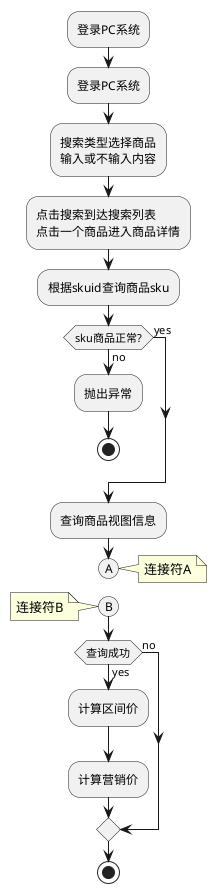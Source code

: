 '商品详情 流程图 A
@startuml
:登录PC系统;
:登录PC系统;
:搜索类型选择商品\n输入或不输入内容;
:点击搜索到达搜索列表\n点击一个商品进入商品详情;
:根据skuid查询商品sku;
if(sku商品正常?) then (no)
    :抛出异常;
    stop
else(yes)
endif
:查询商品视图信息;
(A)
note right:连接符A
detach
(B)
note left:连接符B
if(查询成功) then (yes)
    :计算区间价;
    :计算营销价;
else(no)
endif
stop
@enduml

'商品详情 流程图B
@startuml
(A)
note left:连接符A
if(商品存在) then (no)
    :抛出异常;
    stop
else(yes)
endif
:查询商品图片，SKU列表，商品属性;
if(多规格?) then (yes)
    :设置规格规格值以及关系;
else(no)
endif
:商品订货区间价;
(B)
note right:连接符B
@enduml

'商品详情 时序图
@startuml
autonumber
actor react
react -> controller     :发起商品详情请求
controller -> provider  :根据skuId查询商品sku\ngoodsInfoQueryProvider.getById
provider -> service     :根据skuId查询商品sku\ngoodsInfoService.findOne
service -> repository   :根据skuId查询商品sku\ngoodsInfoRepository.findOne
database db
repository -> db        :查询数据
db  --> repository      :返回查询结果
repository --> service  :返回查询结果
service --> provider    :返回查询结果
provider --> controller :返回查询结果
controller -> provider  :查询商品视图\ngoodsQueryProvider.getViewById
provider -> service     :查询商品视图\ngoodsService.findInfoById
service -> repository   :查询商品所需数据
note over service,repository
    依次调用
    查询商品
    goodsRepository.findOne
    查询商品图片
    goodsImageRepository.findByGoodsId
    查询sku列表
    goodsInfoRepository.findAll
    查询商品属性
    goodsPropDetailRelRepository.queryByGoodsId
    查询商品规格
    goodsSpecRepository.findByGoodsId
    goodsSpecDetailRepository.findByGoodsId
    goodsInfoSpecDetailRelRepository.findByGoodsId
    查询订货区间
    goodsIntervalPriceRepository.findByGoodsId
    goodsLevelPriceRepository.findByGoodsId
    goodsCustomerPriceRepository.findByGoodsId
end note
repository -> db        :查询数据
db  --> repository      :返回查询结果
repository --> service  :返回查询结果
service --> provider    :返回查询结果
provider --> controller :返回查询结果
controller -> controller:计算区间价、营销价
controller --> react    :返回封装结果
@enduml

'商品详情 类图
@startuml
class GoodsBaseController{
    -GoodsInfoQueryProvider goodsInfoQueryProvider
    -GoodsQueryProvider goodsQueryProvider
    -MarketingPluginProvider marketingPluginProvider
    -GoodsIntervalPriceService goodsIntervalPriceService
    +BaseResponse<GoodsViewByIdResponse> detail(String skuId)
}

GoodsBaseController *-- GoodsInfoQueryProvider
GoodsBaseController *-- GoodsQueryProvider
MarketingPluginProvider --* GoodsBaseController
GoodsBaseController *- GoodsIntervalPriceService

interface GoodsInfoQueryProvider{
    +BaseResponse<GoodsInfoByIdResponse> getById(GoodsInfoByIdRequest request)
}
interface GoodsQueryProvider{
    +BaseResponse<GoodsViewByIdResponse> getViewById(GoodsViewByIdRequest goodsByIdRequest)
}
interface MarketingPluginProvider{
    +BaseResponse<GoodsInfoListByGoodsInfoResponse> goodsListFilter(MarketingPluginGoodsListFilterRequest request)
}
class GoodsIntervalPriceService{
    -GoodsIntervalPriceProvider goodsIntervalPriceProvider
    +GoodsIntervalPriceByCustomerIdResponse getGoodsIntervalPriceVOList(List<GoodsInfoVO> goodsInfoVOList, String customerId)
}


class GoodsInfoQueryController implements GoodsInfoQueryProvider {
    -GoodsInfoService goodsInfoService
    +BaseResponse<GoodsInfoByIdResponse> getById(GoodsInfoByIdRequest request)
}
GoodsInfoQueryController *-- GoodsInfoService
class GoodsInfoService{
    -GoodsInfoRepository goodsInfoRepository
    +GoodsInfo findOne(String skuId)
}
GoodsInfoService *- GoodsInfoRepository
interface GoodsInfoRepository{
    +T findOne(ID id)
    +List<T> findAll(Specification<T> spec)
}

class GoodsQueryController implements GoodsQueryProvider {
    -GoodsService goodsService
    +BaseResponse<GoodsViewByIdResponse> getViewById(@RequestBody @Valid GoodsViewByIdRequest goodsByIdRequest)
}
GoodsQueryController *-- GoodsService
class GoodsService{
    -GoodsRepository goodsRepository
    -GoodsImageRepository goodsImageRepository
    -GoodsInfoRepository goodsInfoRepository
    -GoodsSpecRepository goodsSpecRepository
    -GoodsSpecDetailRepository goodsSpecDetailRepository
    -GoodsLevelPriceRepository goodsLevelPriceRepository
    -GoodsCustomerPriceRepository goodsCustomerPriceRepository
    -GoodsIntervalPriceRepository goodsIntervalPriceRepository
    -GoodsPropDetailRelRepository goodsPropDetailRelRepository
    -GoodsInfoSpecDetailRelRepository goodsInfoSpecDetailRelRepository
    -FreightTemplateGoodsRepository freightTemplateGoodsRepository
    +GoodsEditResponse findInfoById(String goodsId)
}
GoodsInfoRepository -* GoodsService
GoodsRepository --* GoodsService
GoodsImageRepository --* GoodsService
GoodsSpecRepository --* GoodsService
GoodsService *- GoodsSpecDetailRepository
GoodsService *-- GoodsLevelPriceRepository
GoodsService *-- GoodsCustomerPriceRepository
GoodsService *-- GoodsIntervalPriceRepository
GoodsService *-- GoodsPropDetailRelRepository
GoodsService *-- GoodsInfoSpecDetailRelRepository
GoodsService *-- FreightTemplateGoodsRepository
interface GoodsRepository{
    +T findOne(ID id)
}
interface GoodsImageRepository{
    +List<GoodsImage> findByGoodsId(String goodsId)
}
interface GoodsSpecRepository{
    +List<GoodsSpec> findByGoodsId(String goodsId)
}
interface GoodsSpecDetailRepository{
    +List<GoodsSpecDetail> findByGoodsId(String goodsId)
}
interface GoodsLevelPriceRepository{
    +List<GoodsLevelPrice> findByGoodsId(String goodsId)
}
interface GoodsCustomerPriceRepository{
    +List<GoodsCustomerPrice> findByGoodsId(String goodsId)
}
interface GoodsIntervalPriceRepository{
    +List<GoodsIntervalPrice> findByGoodsId(String goodsId)
}
interface GoodsPropDetailRelRepository{
    +List<GoodsPropDetailRel> queryByGoodsId(String goodsId)
}
interface GoodsInfoSpecDetailRelRepository{
    +List<GoodsInfoSpecDetailRel> findByGoodsId(String goodsId)
}
interface FreightTemplateGoodsRepository{
    +FreightTemplateGoods queryById(Long freightTempId)
}

MarketingPluginController .|> MarketingPluginProvider
class MarketingPluginController{
    +MarketingPluginService marketingPluginService
    ++BaseResponse<GoodsInfoListByGoodsInfoResponse> goodsListFilter(MarketingPluginGoodsListFilterRequest request)
}
MarketingPluginController *-- MarketingPluginService
class MarketingPluginService{
    -List<String> goodsListPlugins
    +GoodsInfoListByGoodsInfoResponse goodsListFilter(List<GoodsInfoVO> goodsInfos, MarketingPluginRequest request)
}
@enduml